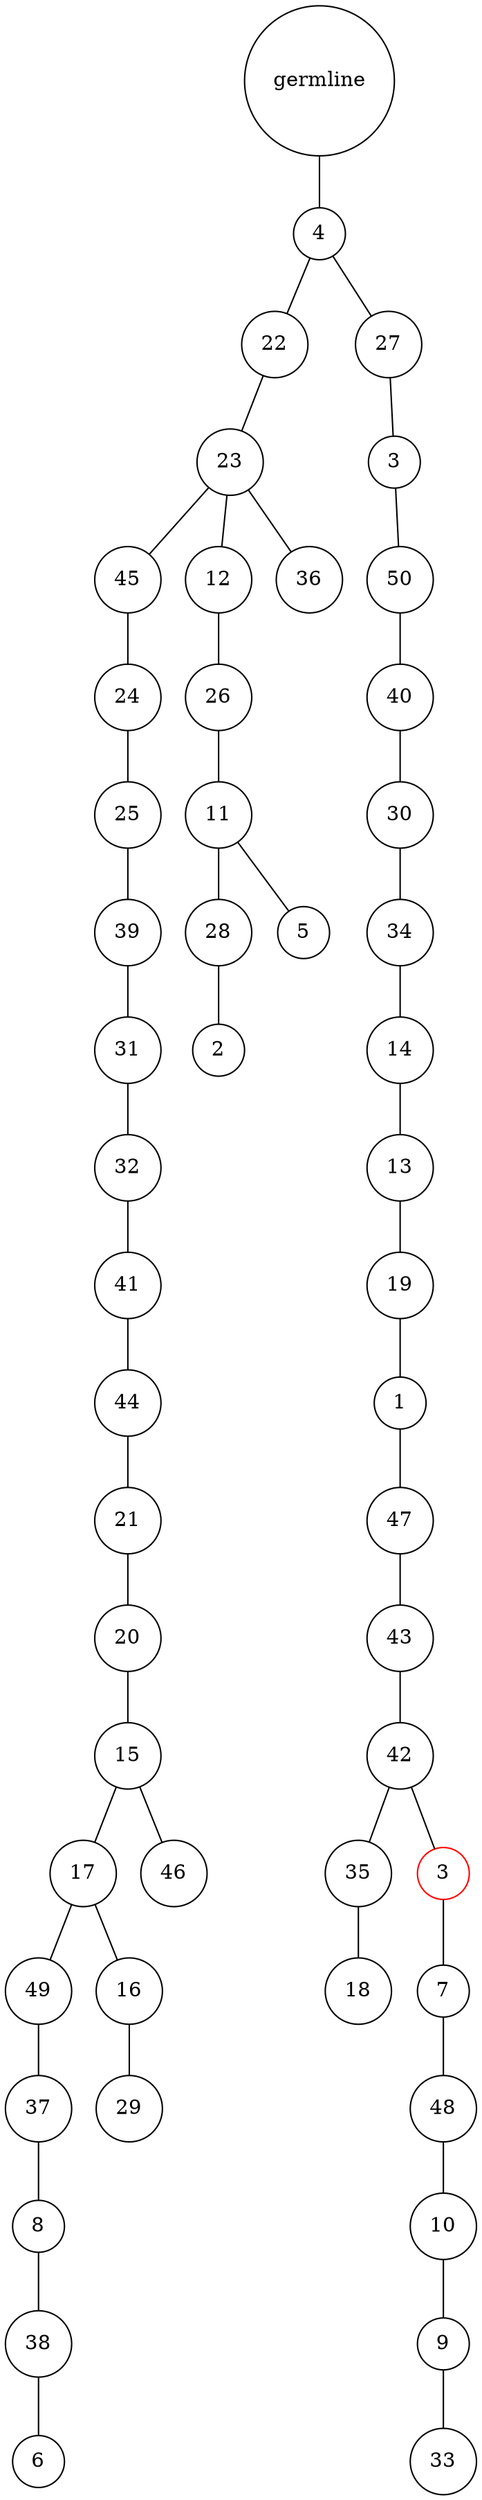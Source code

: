 graph {
	rankdir=UD;
	splines=line;
	node [shape=circle]
	"0x7fc8d58b35e0" [label="germline"];
	"0x7fc8d58b3610" [label="4"];
	"0x7fc8d58b35e0" -- "0x7fc8d58b3610" ;
	"0x7fc8d58b3640" [label="22"];
	"0x7fc8d58b3610" -- "0x7fc8d58b3640" ;
	"0x7fc8d58b3670" [label="23"];
	"0x7fc8d58b3640" -- "0x7fc8d58b3670" ;
	"0x7fc8d58b36a0" [label="45"];
	"0x7fc8d58b3670" -- "0x7fc8d58b36a0" ;
	"0x7fc8d58b36d0" [label="24"];
	"0x7fc8d58b36a0" -- "0x7fc8d58b36d0" ;
	"0x7fc8d58b3700" [label="25"];
	"0x7fc8d58b36d0" -- "0x7fc8d58b3700" ;
	"0x7fc8d58b3730" [label="39"];
	"0x7fc8d58b3700" -- "0x7fc8d58b3730" ;
	"0x7fc8d58b3760" [label="31"];
	"0x7fc8d58b3730" -- "0x7fc8d58b3760" ;
	"0x7fc8d58b3790" [label="32"];
	"0x7fc8d58b3760" -- "0x7fc8d58b3790" ;
	"0x7fc8d58b37c0" [label="41"];
	"0x7fc8d58b3790" -- "0x7fc8d58b37c0" ;
	"0x7fc8d58b37f0" [label="44"];
	"0x7fc8d58b37c0" -- "0x7fc8d58b37f0" ;
	"0x7fc8d58b3820" [label="21"];
	"0x7fc8d58b37f0" -- "0x7fc8d58b3820" ;
	"0x7fc8d58b3850" [label="20"];
	"0x7fc8d58b3820" -- "0x7fc8d58b3850" ;
	"0x7fc8d58b3880" [label="15"];
	"0x7fc8d58b3850" -- "0x7fc8d58b3880" ;
	"0x7fc8d58b38b0" [label="17"];
	"0x7fc8d58b3880" -- "0x7fc8d58b38b0" ;
	"0x7fc8d58b38e0" [label="49"];
	"0x7fc8d58b38b0" -- "0x7fc8d58b38e0" ;
	"0x7fc8d58b3910" [label="37"];
	"0x7fc8d58b38e0" -- "0x7fc8d58b3910" ;
	"0x7fc8d58b3940" [label="8"];
	"0x7fc8d58b3910" -- "0x7fc8d58b3940" ;
	"0x7fc8d58b3970" [label="38"];
	"0x7fc8d58b3940" -- "0x7fc8d58b3970" ;
	"0x7fc8d58b39a0" [label="6"];
	"0x7fc8d58b3970" -- "0x7fc8d58b39a0" ;
	"0x7fc8d58b39d0" [label="16"];
	"0x7fc8d58b38b0" -- "0x7fc8d58b39d0" ;
	"0x7fc8d58b3a00" [label="29"];
	"0x7fc8d58b39d0" -- "0x7fc8d58b3a00" ;
	"0x7fc8d58b3a30" [label="46"];
	"0x7fc8d58b3880" -- "0x7fc8d58b3a30" ;
	"0x7fc8d58b3a60" [label="12"];
	"0x7fc8d58b3670" -- "0x7fc8d58b3a60" ;
	"0x7fc8d58b3a90" [label="26"];
	"0x7fc8d58b3a60" -- "0x7fc8d58b3a90" ;
	"0x7fc8d58b3ac0" [label="11"];
	"0x7fc8d58b3a90" -- "0x7fc8d58b3ac0" ;
	"0x7fc8d58b3af0" [label="28"];
	"0x7fc8d58b3ac0" -- "0x7fc8d58b3af0" ;
	"0x7fc8d58b3b20" [label="2"];
	"0x7fc8d58b3af0" -- "0x7fc8d58b3b20" ;
	"0x7fc8d58b3b50" [label="5"];
	"0x7fc8d58b3ac0" -- "0x7fc8d58b3b50" ;
	"0x7fc8d58b3b80" [label="36"];
	"0x7fc8d58b3670" -- "0x7fc8d58b3b80" ;
	"0x7fc8d58b3bb0" [label="27"];
	"0x7fc8d58b3610" -- "0x7fc8d58b3bb0" ;
	"0x7fc8d58b3be0" [label="3"];
	"0x7fc8d58b3bb0" -- "0x7fc8d58b3be0" ;
	"0x7fc8d58b3c10" [label="50"];
	"0x7fc8d58b3be0" -- "0x7fc8d58b3c10" ;
	"0x7fc8d58b3c40" [label="40"];
	"0x7fc8d58b3c10" -- "0x7fc8d58b3c40" ;
	"0x7fc8d58b3c70" [label="30"];
	"0x7fc8d58b3c40" -- "0x7fc8d58b3c70" ;
	"0x7fc8d58b3ca0" [label="34"];
	"0x7fc8d58b3c70" -- "0x7fc8d58b3ca0" ;
	"0x7fc8d58b3cd0" [label="14"];
	"0x7fc8d58b3ca0" -- "0x7fc8d58b3cd0" ;
	"0x7fc8d58b3d00" [label="13"];
	"0x7fc8d58b3cd0" -- "0x7fc8d58b3d00" ;
	"0x7fc8d58b3d30" [label="19"];
	"0x7fc8d58b3d00" -- "0x7fc8d58b3d30" ;
	"0x7fc8d58b3d60" [label="1"];
	"0x7fc8d58b3d30" -- "0x7fc8d58b3d60" ;
	"0x7fc8d58b3d90" [label="47"];
	"0x7fc8d58b3d60" -- "0x7fc8d58b3d90" ;
	"0x7fc8d58b3dc0" [label="43"];
	"0x7fc8d58b3d90" -- "0x7fc8d58b3dc0" ;
	"0x7fc8d58b3df0" [label="42"];
	"0x7fc8d58b3dc0" -- "0x7fc8d58b3df0" ;
	"0x7fc8d58b3e20" [label="35"];
	"0x7fc8d58b3df0" -- "0x7fc8d58b3e20" ;
	"0x7fc8d58b3e50" [label="18"];
	"0x7fc8d58b3e20" -- "0x7fc8d58b3e50" ;
	"0x7fc8d58b3e80" [label="3",color="red"];
	"0x7fc8d58b3df0" -- "0x7fc8d58b3e80" ;
	"0x7fc8d58b3eb0" [label="7"];
	"0x7fc8d58b3e80" -- "0x7fc8d58b3eb0" ;
	"0x7fc8d58b3ee0" [label="48"];
	"0x7fc8d58b3eb0" -- "0x7fc8d58b3ee0" ;
	"0x7fc8d58b3f10" [label="10"];
	"0x7fc8d58b3ee0" -- "0x7fc8d58b3f10" ;
	"0x7fc8d58b3f40" [label="9"];
	"0x7fc8d58b3f10" -- "0x7fc8d58b3f40" ;
	"0x7fc8d58b3f70" [label="33"];
	"0x7fc8d58b3f40" -- "0x7fc8d58b3f70" ;
}
